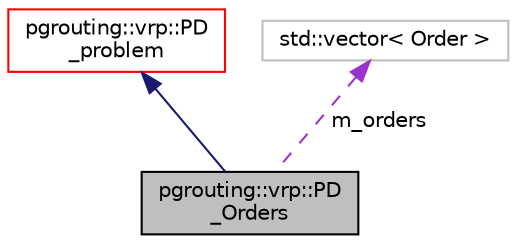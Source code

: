 digraph "pgrouting::vrp::PD_Orders"
{
 // LATEX_PDF_SIZE
  edge [fontname="Helvetica",fontsize="10",labelfontname="Helvetica",labelfontsize="10"];
  node [fontname="Helvetica",fontsize="10",shape=record];
  Node1 [label="pgrouting::vrp::PD\l_Orders",height=0.2,width=0.4,color="black", fillcolor="grey75", style="filled", fontcolor="black",tooltip=" "];
  Node2 -> Node1 [dir="back",color="midnightblue",fontsize="10",style="solid",fontname="Helvetica"];
  Node2 [label="pgrouting::vrp::PD\l_problem",height=0.2,width=0.4,color="red", fillcolor="white", style="filled",URL="$classpgrouting_1_1vrp_1_1PD__problem.html",tooltip=" "];
  Node36 -> Node1 [dir="back",color="darkorchid3",fontsize="10",style="dashed",label=" m_orders" ,fontname="Helvetica"];
  Node36 [label="std::vector\< Order \>",height=0.2,width=0.4,color="grey75", fillcolor="white", style="filled",tooltip=" "];
}
